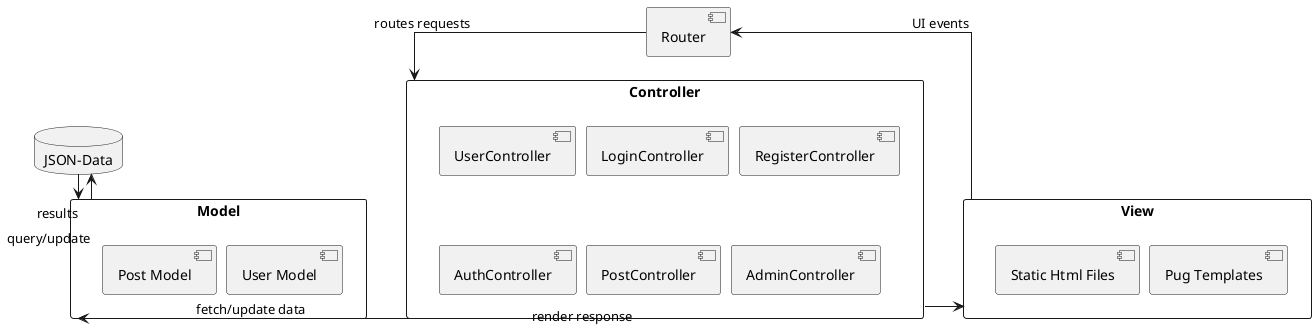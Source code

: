 @startuml MVC Architecture
skinparam linetype polyline
skinparam linetype ortho

skinparam nodesep 10
skinparam ranksep 20

rectangle "Controller" {
  [UserController]
  [LoginController]
  [RegisterController]
  [AuthController]
  [PostController]
  [AdminController]
}

rectangle "Model" {
  [User Model]
  [Post Model]
}

rectangle "View" {
  [Pug Templates]
  [Static Html Files]
}



database "JSON-Data" as DB

' Express router
[Router] --> [Controller] : routes requests

[Controller] --> [Model] : fetch/update data
[Controller] --> [View] : render response
[View] --> [Router] : UI events

[Model] --> DB : query/update
DB --> [Model] : results
@enduml
